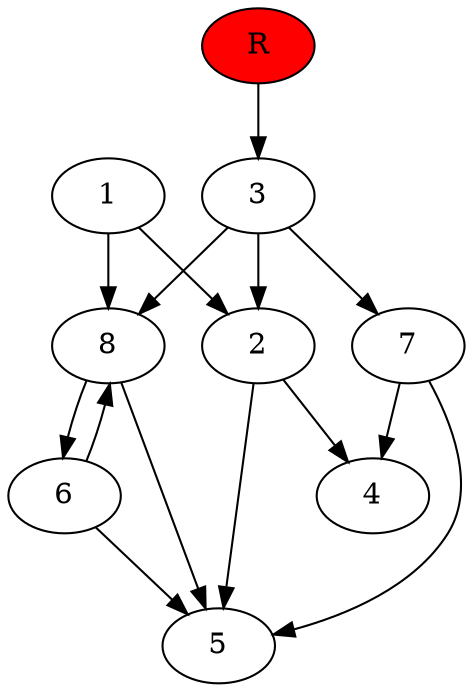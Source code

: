 digraph prb23875 {
	1
	2
	3
	4
	5
	6
	7
	8
	R [fillcolor="#ff0000" style=filled]
	1 -> 2
	1 -> 8
	2 -> 4
	2 -> 5
	3 -> 2
	3 -> 7
	3 -> 8
	6 -> 5
	6 -> 8
	7 -> 4
	7 -> 5
	8 -> 5
	8 -> 6
	R -> 3
}

